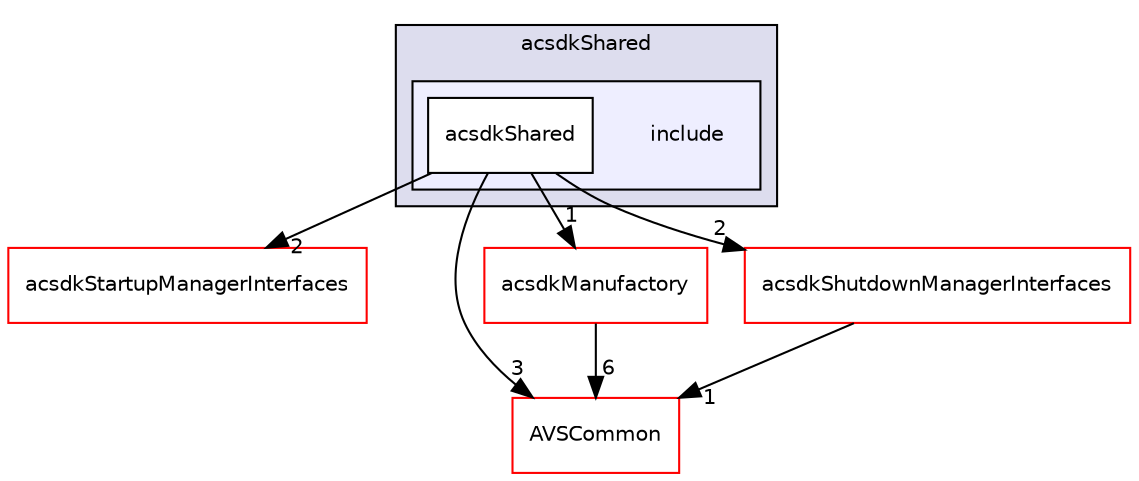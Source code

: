 digraph "/workplace/avs-device-sdk/shared/acsdkShared/include" {
  compound=true
  node [ fontsize="10", fontname="Helvetica"];
  edge [ labelfontsize="10", labelfontname="Helvetica"];
  subgraph clusterdir_094f047ad0cb3b6aaf74594655cf574d {
    graph [ bgcolor="#ddddee", pencolor="black", label="acsdkShared" fontname="Helvetica", fontsize="10", URL="dir_094f047ad0cb3b6aaf74594655cf574d.html"]
  subgraph clusterdir_8ebeb5ec6af31a6eda0a8bcea05acc13 {
    graph [ bgcolor="#eeeeff", pencolor="black", label="" URL="dir_8ebeb5ec6af31a6eda0a8bcea05acc13.html"];
    dir_8ebeb5ec6af31a6eda0a8bcea05acc13 [shape=plaintext label="include"];
    dir_794d5da4d95fe6f32c03383123ea3663 [shape=box label="acsdkShared" color="black" fillcolor="white" style="filled" URL="dir_794d5da4d95fe6f32c03383123ea3663.html"];
  }
  }
  dir_db7c1f4866d3e190a24d7d9d9eb0fe40 [shape=box label="acsdkStartupManagerInterfaces" fillcolor="white" style="filled" color="red" URL="dir_db7c1f4866d3e190a24d7d9d9eb0fe40.html"];
  dir_13e65effb2bde530b17b3d5eefcd0266 [shape=box label="AVSCommon" fillcolor="white" style="filled" color="red" URL="dir_13e65effb2bde530b17b3d5eefcd0266.html"];
  dir_0ca348091c23ede3b6afd50c8666ff04 [shape=box label="acsdkManufactory" fillcolor="white" style="filled" color="red" URL="dir_0ca348091c23ede3b6afd50c8666ff04.html"];
  dir_327d2d2447c2d09118d81200f3476bc6 [shape=box label="acsdkShutdownManagerInterfaces" fillcolor="white" style="filled" color="red" URL="dir_327d2d2447c2d09118d81200f3476bc6.html"];
  dir_0ca348091c23ede3b6afd50c8666ff04->dir_13e65effb2bde530b17b3d5eefcd0266 [headlabel="6", labeldistance=1.5 headhref="dir_000599_000017.html"];
  dir_794d5da4d95fe6f32c03383123ea3663->dir_db7c1f4866d3e190a24d7d9d9eb0fe40 [headlabel="2", labeldistance=1.5 headhref="dir_000614_000631.html"];
  dir_794d5da4d95fe6f32c03383123ea3663->dir_13e65effb2bde530b17b3d5eefcd0266 [headlabel="3", labeldistance=1.5 headhref="dir_000614_000017.html"];
  dir_794d5da4d95fe6f32c03383123ea3663->dir_0ca348091c23ede3b6afd50c8666ff04 [headlabel="1", labeldistance=1.5 headhref="dir_000614_000599.html"];
  dir_794d5da4d95fe6f32c03383123ea3663->dir_327d2d2447c2d09118d81200f3476bc6 [headlabel="2", labeldistance=1.5 headhref="dir_000614_000621.html"];
  dir_327d2d2447c2d09118d81200f3476bc6->dir_13e65effb2bde530b17b3d5eefcd0266 [headlabel="1", labeldistance=1.5 headhref="dir_000621_000017.html"];
}
